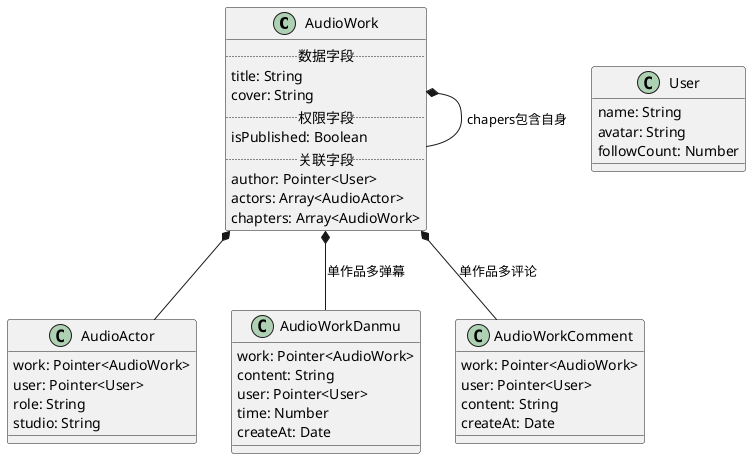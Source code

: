 ' 音频FM项目类图
@startuml

AudioWork *-- "AudioWork" : chapers包含自身
AudioWork *-- "AudioActor" 
' (AudioWork, User) . AudioActor : 单作品多演员
' (AudioWork, User) . AudioWorkDanmu : 单作品多弹幕
AudioWork *-- "AudioWorkDanmu" : 单作品多弹幕
AudioWork *-- "AudioWorkComment" : 单作品多评论
' AudioWork "many" --* "1" User : 作品的author字段指向用户

' 音频作品
class AudioWork {
    .. 数据字段 ..
    title: String
    cover: String
    .. 权限字段 ..
    ' 是否发布
    isPublished: Boolean
    .. 关联字段 ..
    author: Pointer<User>
    actors: Array<AudioActor>
    chapters: Array<AudioWork>
}

class AudioActor{
    work: Pointer<AudioWork>
    user: Pointer<User>
    role: String
    studio: String
}

class User{
    name: String
    avatar: String
    followCount: Number
}


' 音频弹幕
class AudioWorkDanmu {
    work: Pointer<AudioWork>
    content: String
    user: Pointer<User>
    ' 弹幕时间
    time: Number
    ' 发布时间
    createAt: Date
}

' 音频评论表
class AudioWorkComment {
    work: Pointer<AudioWork>
    user: Pointer<User>
    content: String
    createAt: Date
}


@enduml